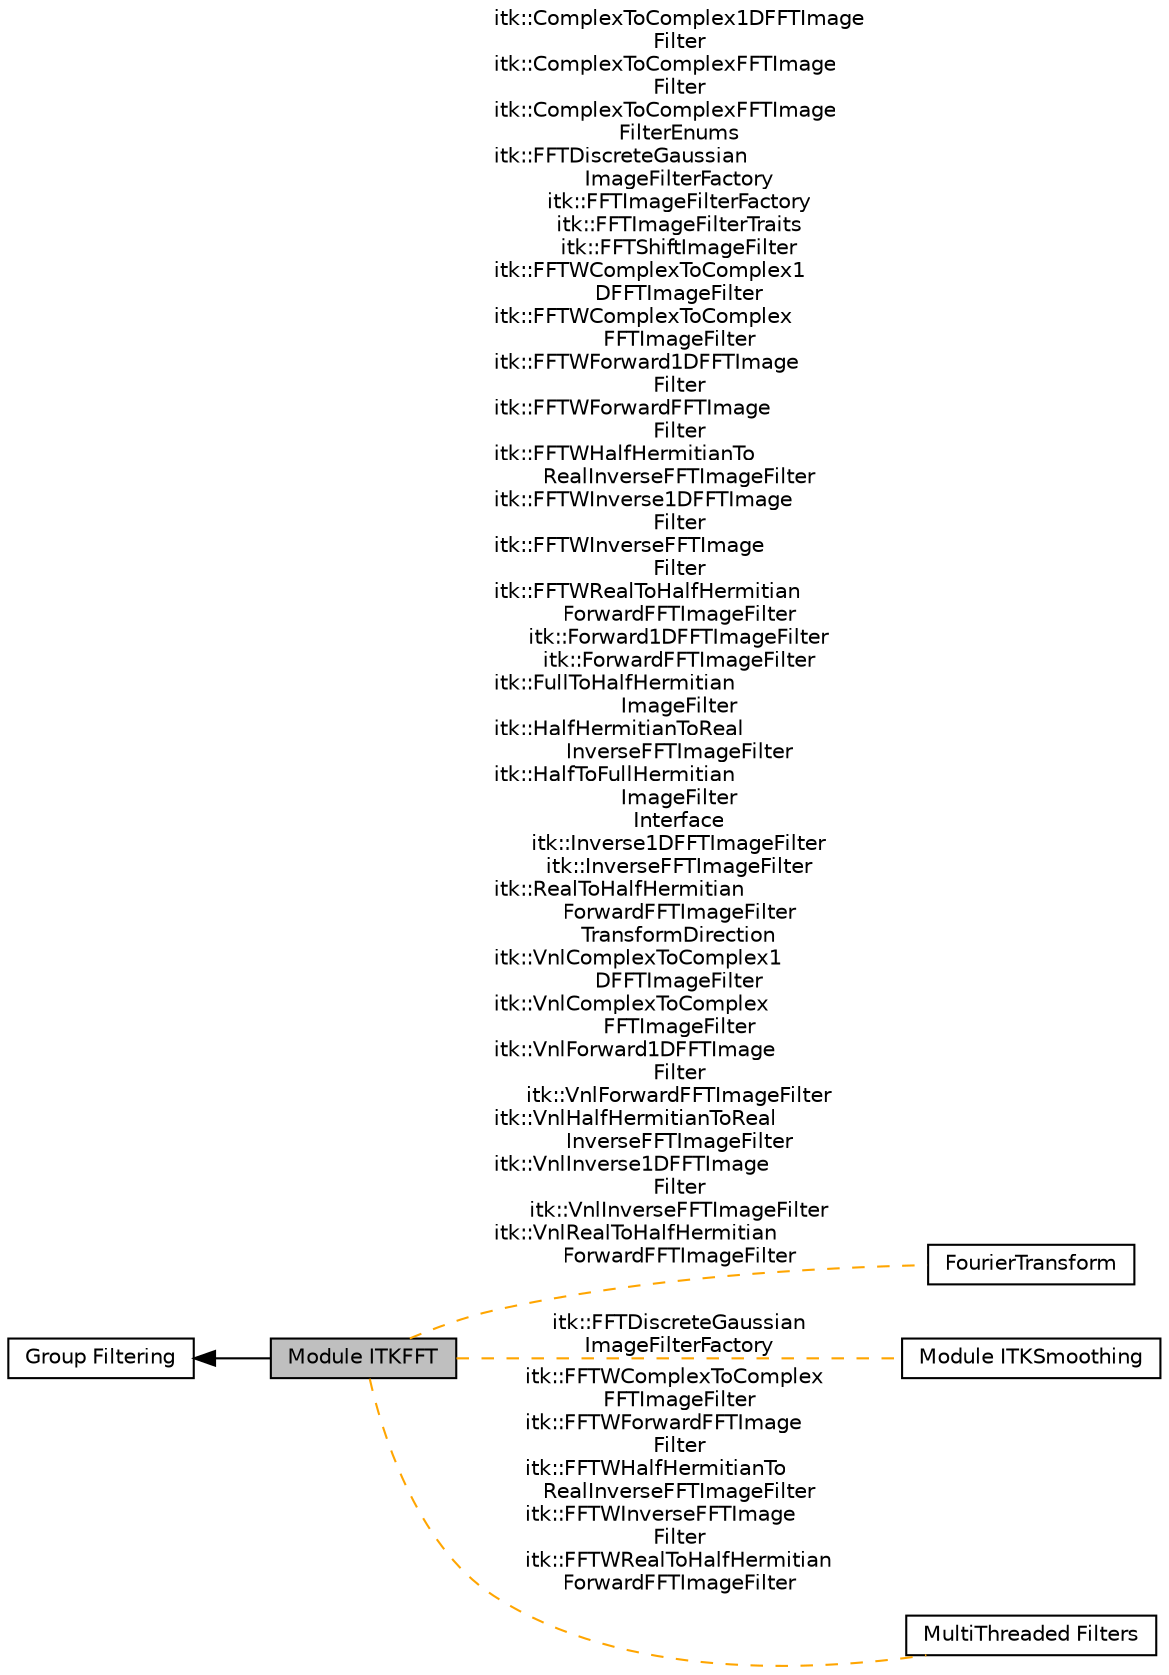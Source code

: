 digraph "Module ITKFFT"
{
  edge [fontname="Helvetica",fontsize="10",labelfontname="Helvetica",labelfontsize="10"];
  node [fontname="Helvetica",fontsize="10",shape=box];
  rankdir=LR;
  Node3 [label="FourierTransform",height=0.2,width=0.4,color="black", fillcolor="white", style="filled",URL="$group__FourierTransform.html",tooltip=" "];
  Node2 [label="Group Filtering",height=0.2,width=0.4,color="black", fillcolor="white", style="filled",URL="$group__Group-Filtering.html",tooltip=" "];
  Node1 [label="Module ITKFFT",height=0.2,width=0.4,color="black", fillcolor="grey75", style="filled", fontcolor="black",tooltip=" "];
  Node4 [label="Module ITKSmoothing",height=0.2,width=0.4,color="black", fillcolor="white", style="filled",URL="$group__ITKSmoothing.html",tooltip=" "];
  Node5 [label="MultiThreaded Filters",height=0.2,width=0.4,color="black", fillcolor="white", style="filled",URL="$group__MultiThreaded.html",tooltip=" "];
  Node2->Node1 [shape=plaintext, dir="back", style="solid"];
  Node1->Node3 [shape=plaintext, label="itk::ComplexToComplex1DFFTImage\lFilter\nitk::ComplexToComplexFFTImage\lFilter\nitk::ComplexToComplexFFTImage\lFilterEnums\nitk::FFTDiscreteGaussian\lImageFilterFactory\nitk::FFTImageFilterFactory\nitk::FFTImageFilterTraits\nitk::FFTShiftImageFilter\nitk::FFTWComplexToComplex1\lDFFTImageFilter\nitk::FFTWComplexToComplex\lFFTImageFilter\nitk::FFTWForward1DFFTImage\lFilter\nitk::FFTWForwardFFTImage\lFilter\nitk::FFTWHalfHermitianTo\lRealInverseFFTImageFilter\nitk::FFTWInverse1DFFTImage\lFilter\nitk::FFTWInverseFFTImage\lFilter\nitk::FFTWRealToHalfHermitian\lForwardFFTImageFilter\nitk::Forward1DFFTImageFilter\nitk::ForwardFFTImageFilter\nitk::FullToHalfHermitian\lImageFilter\nitk::HalfHermitianToReal\lInverseFFTImageFilter\nitk::HalfToFullHermitian\lImageFilter\nInterface\nitk::Inverse1DFFTImageFilter\nitk::InverseFFTImageFilter\nitk::RealToHalfHermitian\lForwardFFTImageFilter\nTransformDirection\nitk::VnlComplexToComplex1\lDFFTImageFilter\nitk::VnlComplexToComplex\lFFTImageFilter\nitk::VnlForward1DFFTImage\lFilter\nitk::VnlForwardFFTImageFilter\nitk::VnlHalfHermitianToReal\lInverseFFTImageFilter\nitk::VnlInverse1DFFTImage\lFilter\nitk::VnlInverseFFTImageFilter\nitk::VnlRealToHalfHermitian\lForwardFFTImageFilter", color="orange", dir="none", style="dashed"];
  Node1->Node4 [shape=plaintext, label="itk::FFTDiscreteGaussian\lImageFilterFactory", color="orange", dir="none", style="dashed"];
  Node1->Node5 [shape=plaintext, label="itk::FFTWComplexToComplex\lFFTImageFilter\nitk::FFTWForwardFFTImage\lFilter\nitk::FFTWHalfHermitianTo\lRealInverseFFTImageFilter\nitk::FFTWInverseFFTImage\lFilter\nitk::FFTWRealToHalfHermitian\lForwardFFTImageFilter", color="orange", dir="none", style="dashed"];
}
